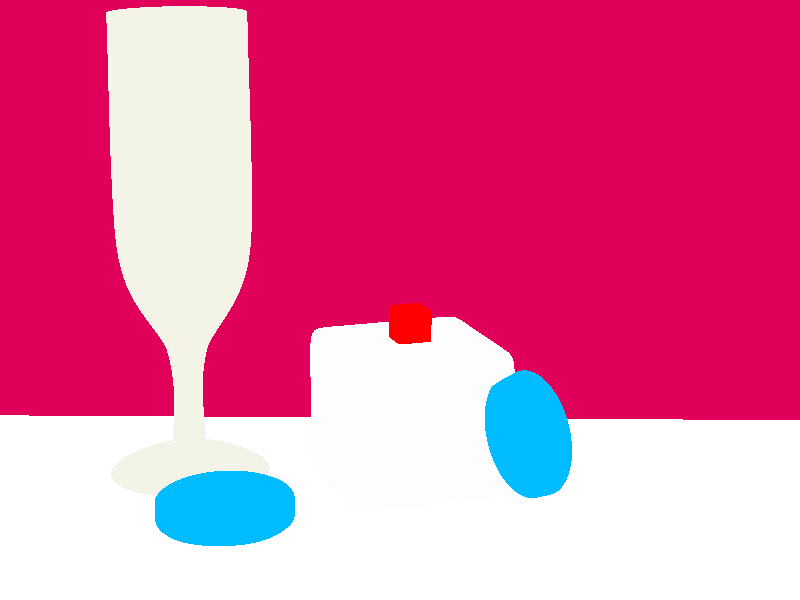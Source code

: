 // Autores: Ana Tian Villanueva
// Fecha: 21/02/2022
// Renderizar con tamaño: -H640 -W535
//--------------------------------------------------------------------------
#version 3.7;
global_settings{ assumed_gamma 1.0 }
#default{ finish{ ambient 0.1 diffuse 0.9 }} 

#include "colors.inc"
#include "textures.inc"
#include "glass.inc"
#include "metals.inc"
#include "golds.inc"
#include "stones.inc"
#include "woods.inc"
#include "shapes.inc"
#include "shapes2.inc"
#include "functions.inc"
#include "math.inc"
#include "transforms.inc"

#declare Camera_0 = camera {perspective angle 25          // front view
                            location  <0.2 , 2.5,-10>
                            right     x*image_width/image_height
                            look_at   <0.0 ,0 , 0.0>}
#declare Camera_1 = camera {/*ultra_wide_angle*/ angle 120  // de lejos
                            location  <0.0 , 2. ,-5>
                            right     x*image_width/image_height
                            look_at   <0.0 , 1 , 0.0>}
#declare Camera_2 = camera {/*ultra_wide_angle*/ angle 90  //right side view
                            location  <6, 0.5 , 0.8>
                            right     x*image_width/image_height
                            look_at   <0.0 , 1.0 , 0.0>}
#declare Camera_3 = camera {/*ultra_wide_angle*/ angle 30     // top view
                            location <3, 3.5, -5>
                            right     x*image_width/image_height
                            look_at <-1,1,0>
                            translate <5,0,0>
                            rotate <60,120,0>
                            }  
                            
                            
camera {Camera_0}      

// Luz ---------------------------------------------------------------------
light_source{<50,600,350> color White}  

sky_sphere { pigment { gradient <0,1,0>
    color_map { [0.00 rgb <0.6,0.7,1.0>]
                [0.35 rgb <0.1,0.0,0.8>]
                [0.65 rgb <0.1,0.0,0.8>]
                [1.00 rgb <0.6,0.7,1.0>] 
            } 
    scale 2         
    } // end of pigment
} //end of skysphere

plane { 
    <0,1,0>, -1
    texture { 
        pigment{ color rgb< 0.75, 0.0, 0.10>}
    } // end of texture 
} // end of plane

#declare mesa =
box {
    <0,0,0>,  // Near lower left corner
    <1,1,1>   // Far upper right corner
    texture { pigment { color White }}
    scale <4,1,2>
  }

object { 
    mesa
    translate <-2, -1, -4.2> // <x, y, z>
}

#declare copa = 
sor {
  10,
  <0.0, 0.>
  <0.15, 0.01>
  <0.24, 0.02>
  <0.07, 0.1>
  <0.05, 0.11>
  <0.06, 0.4>
  <0.17, 0.6>
  <0.2, 0.772>
  <0.2, 1.4>
  <0.2, 1.5>
  open
  texture {  pigment {rgbf <0.9, 0.9, 0.8, 0.4>}
  } // end of texture 
  interior{ ior 1.5 caustics 0.5}
  scale 0.9 
} // end of sor --------------------------------- 



#declare fichas = 
cylinder { 
    <0,0,0>,<0,0.2,0>, 0.8
    texture{ pigment { color rgb <0.0, 0.5, 1.0> }} // end of texture
      scale 1
    } // end of cylinder  ------------------------------------

object {
    fichas
    scale 1/3
    rotate <-5, 0, 0> // <x°, y°, z°>
    translate<-0.6,0.02,-3.5>
}

#declare caja = 
superellipsoid {<0.1,0.1> 
    texture{ pigment{ rgbf <0.98, 0.98, 0.98, 0.9> }
            finish { diffuse 0.1 reflection 0.2  
                    specular 0.8 roughness 0.0003 phong 1 phong_size 400}
    } // end of texture -------------------------------------------
} // end of box --------------------------------------

object {
    caja
    scale <1/3,1/1.7,1/3>
    rotate <0, 70, 0> // <x°, y°, z°>
    translate<0.1,0.001,-3>
}

// Ficha para la caja
object {
    fichas
    scale 1/3.2
    rotate <-85, -60, 20> // <x°, y°, z°>
    translate<0.55,0.25,-3.2>
}

#declare dados =
superellipsoid { 
    <0.2,0.2> 
    texture{ pigment{ color Red} } // end of texture
    scale <1,1,1> 
} // -------------- end superellipsoid

// Dado encima de la caja
object {
    dados
    scale 1/14
    rotate <0, 70, 0> // <x°, y°, z°>
    translate<0.1,0.65,-3>
}

#declare copaDados = 

union {
    object {
        copa
        scale 1.5
        translate <-0.8, 0, -3> // <x, y, z>
    }

    object {
        dados
        scale 1/14
        rotate <0, 60, 0> // <x°, y°, z°>
        translate <-0.76, 0.7, -3> // <x, y, z>
    }

    object {
        dados
        scale 1/14
        rotate <0, 65, 0> // <x°, y°, z°>
        translate <-0.7, 0.825, -3> // <x, y, z>
    }

    object {
        dados
        scale 1/14
        rotate <0, 65, 0> // <x°, y°, z°>
        translate <-0.68, 0.97, -3> // <x, y, z>
    }

    object {
        dados
        scale 1/12
        rotate <0, 70, 0> // <x°, y°, z°>
        translate <-0.65, 1.14, -3> // <x, y, z>
    }
}

object {
    copaDados
}
